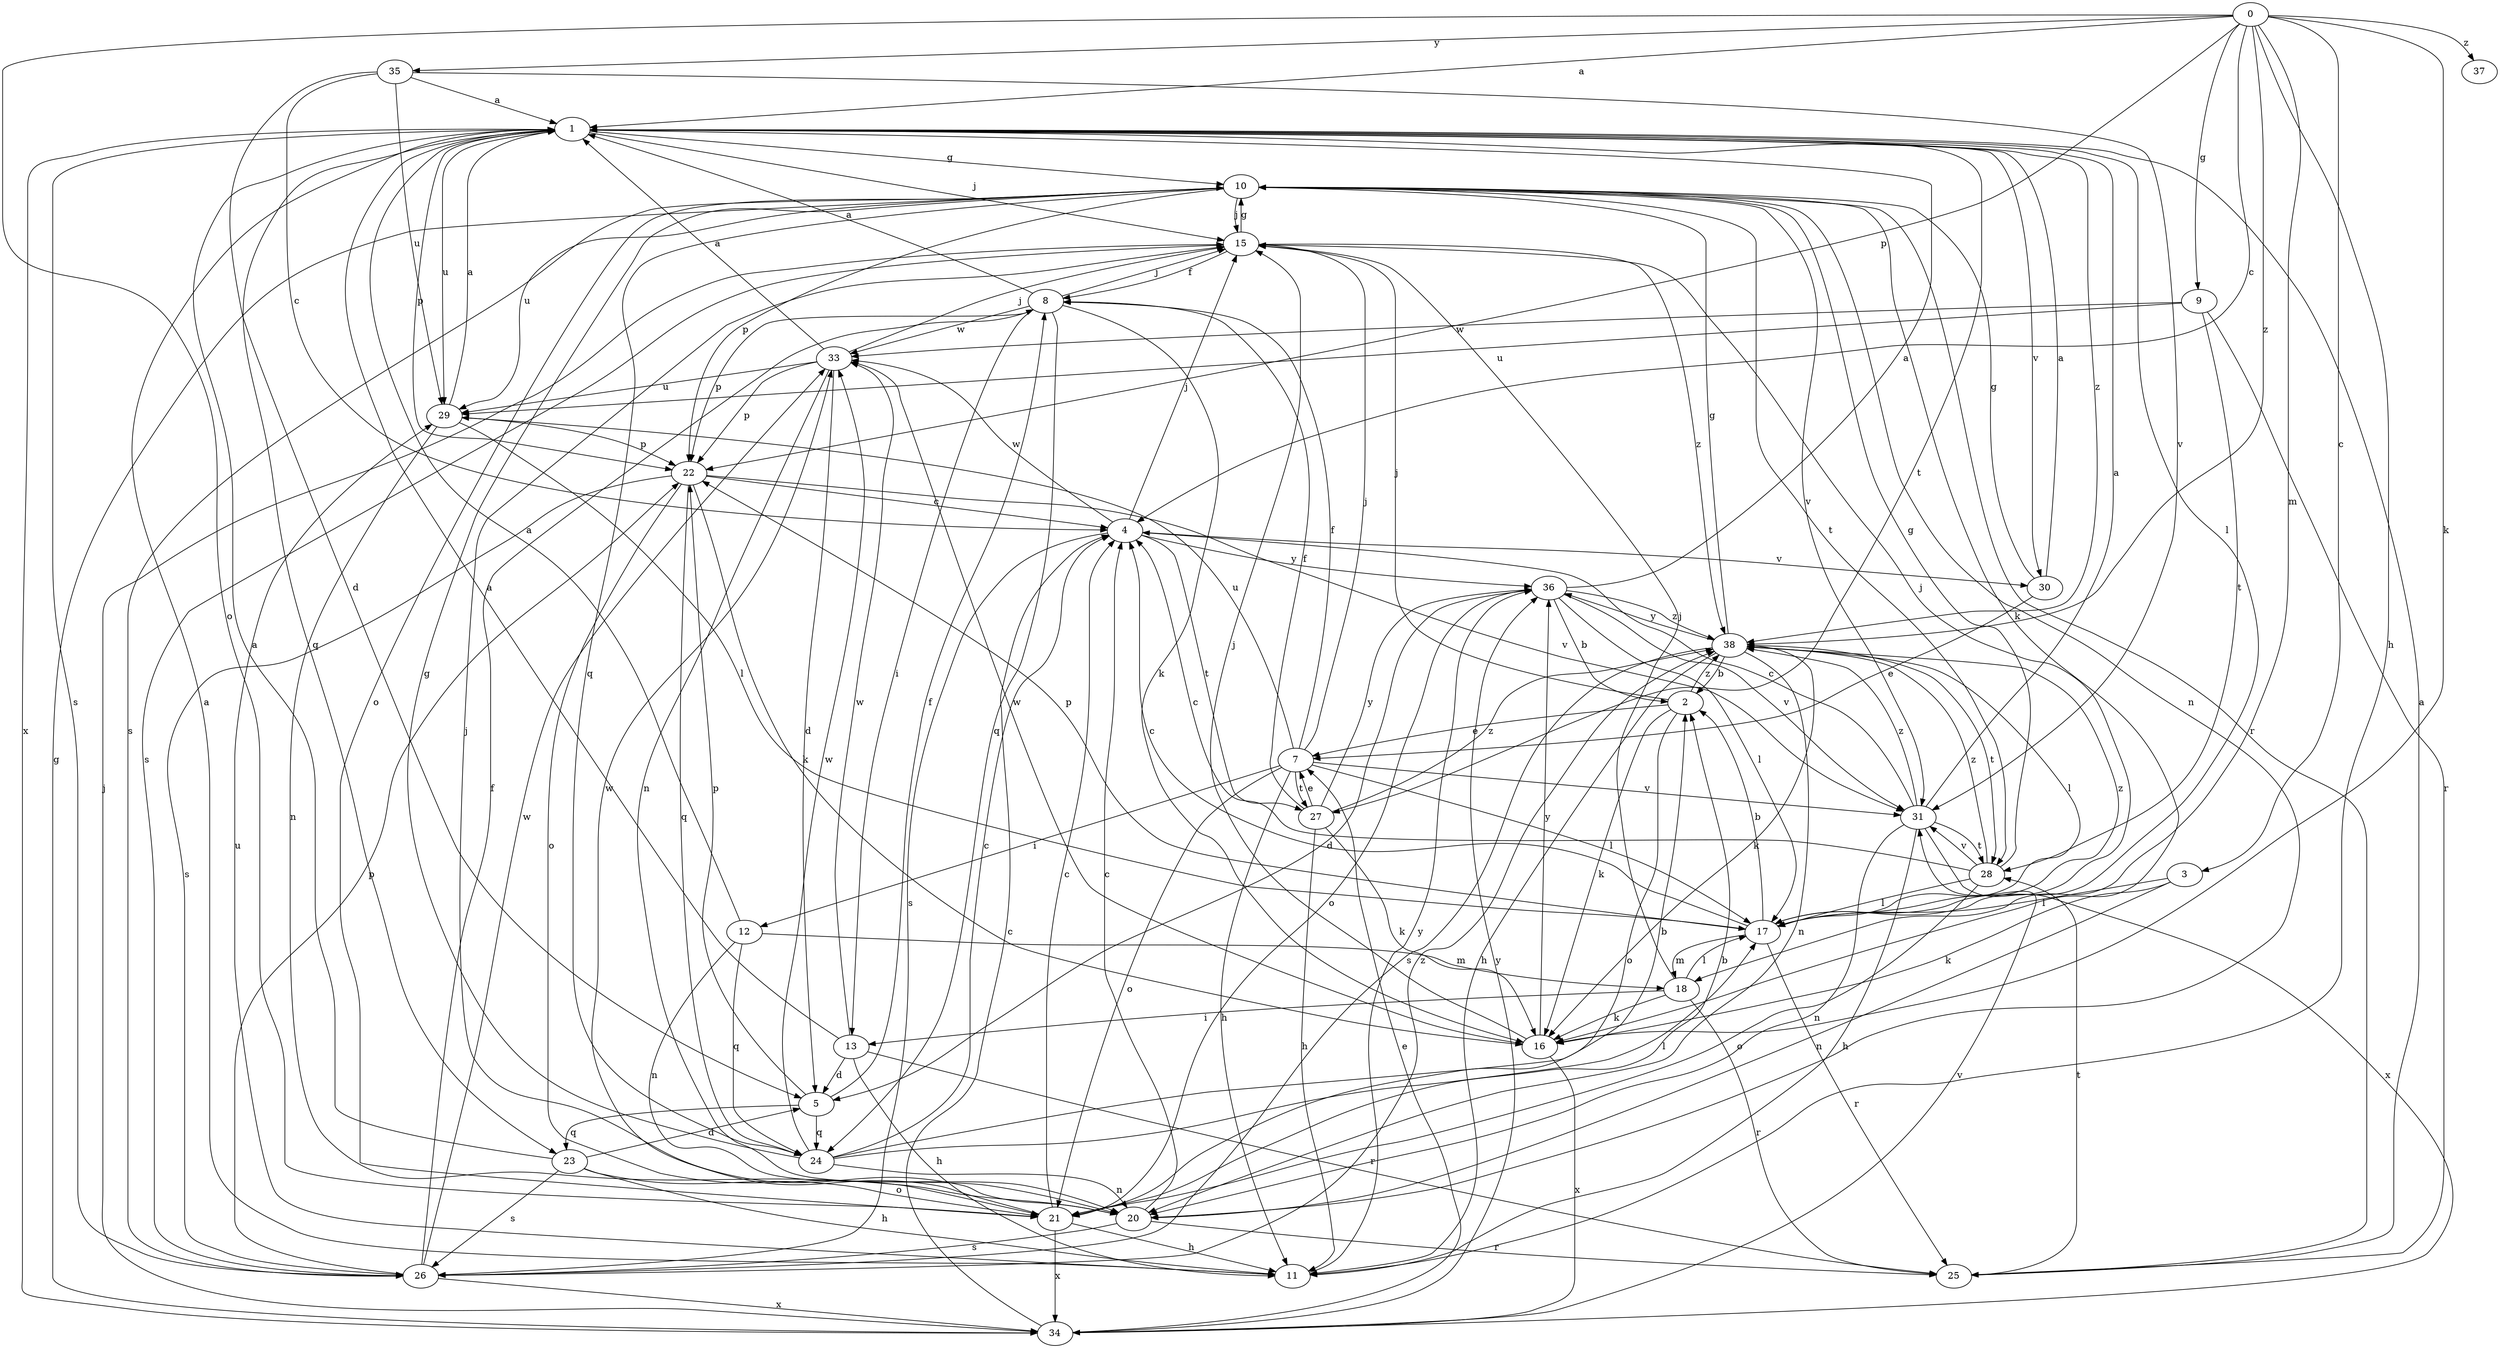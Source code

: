 strict digraph  {
0;
1;
2;
3;
4;
5;
7;
8;
9;
10;
11;
12;
13;
15;
16;
17;
18;
20;
21;
22;
23;
24;
25;
26;
27;
28;
29;
30;
31;
33;
34;
35;
36;
37;
38;
0 -> 1  [label=a];
0 -> 3  [label=c];
0 -> 4  [label=c];
0 -> 9  [label=g];
0 -> 11  [label=h];
0 -> 16  [label=k];
0 -> 18  [label=m];
0 -> 21  [label=o];
0 -> 22  [label=p];
0 -> 35  [label=y];
0 -> 37  [label=z];
0 -> 38  [label=z];
1 -> 10  [label=g];
1 -> 15  [label=j];
1 -> 17  [label=l];
1 -> 22  [label=p];
1 -> 23  [label=q];
1 -> 26  [label=s];
1 -> 27  [label=t];
1 -> 29  [label=u];
1 -> 30  [label=v];
1 -> 34  [label=x];
1 -> 38  [label=z];
2 -> 7  [label=e];
2 -> 15  [label=j];
2 -> 16  [label=k];
2 -> 21  [label=o];
2 -> 38  [label=z];
3 -> 16  [label=k];
3 -> 17  [label=l];
3 -> 20  [label=n];
4 -> 15  [label=j];
4 -> 26  [label=s];
4 -> 27  [label=t];
4 -> 30  [label=v];
4 -> 33  [label=w];
4 -> 36  [label=y];
5 -> 8  [label=f];
5 -> 22  [label=p];
5 -> 23  [label=q];
5 -> 24  [label=q];
7 -> 8  [label=f];
7 -> 11  [label=h];
7 -> 12  [label=i];
7 -> 15  [label=j];
7 -> 17  [label=l];
7 -> 21  [label=o];
7 -> 27  [label=t];
7 -> 29  [label=u];
7 -> 31  [label=v];
8 -> 1  [label=a];
8 -> 13  [label=i];
8 -> 15  [label=j];
8 -> 16  [label=k];
8 -> 22  [label=p];
8 -> 24  [label=q];
8 -> 33  [label=w];
9 -> 25  [label=r];
9 -> 28  [label=t];
9 -> 29  [label=u];
9 -> 33  [label=w];
10 -> 15  [label=j];
10 -> 16  [label=k];
10 -> 20  [label=n];
10 -> 21  [label=o];
10 -> 22  [label=p];
10 -> 24  [label=q];
10 -> 25  [label=r];
10 -> 26  [label=s];
10 -> 28  [label=t];
10 -> 29  [label=u];
10 -> 31  [label=v];
11 -> 1  [label=a];
11 -> 29  [label=u];
11 -> 36  [label=y];
12 -> 1  [label=a];
12 -> 18  [label=m];
12 -> 20  [label=n];
12 -> 24  [label=q];
13 -> 1  [label=a];
13 -> 5  [label=d];
13 -> 11  [label=h];
13 -> 25  [label=r];
13 -> 33  [label=w];
15 -> 8  [label=f];
15 -> 10  [label=g];
15 -> 26  [label=s];
15 -> 38  [label=z];
16 -> 15  [label=j];
16 -> 33  [label=w];
16 -> 34  [label=x];
16 -> 36  [label=y];
17 -> 2  [label=b];
17 -> 4  [label=c];
17 -> 15  [label=j];
17 -> 18  [label=m];
17 -> 22  [label=p];
17 -> 25  [label=r];
17 -> 38  [label=z];
18 -> 13  [label=i];
18 -> 15  [label=j];
18 -> 16  [label=k];
18 -> 17  [label=l];
18 -> 25  [label=r];
20 -> 4  [label=c];
20 -> 15  [label=j];
20 -> 25  [label=r];
20 -> 26  [label=s];
21 -> 2  [label=b];
21 -> 4  [label=c];
21 -> 11  [label=h];
21 -> 33  [label=w];
21 -> 34  [label=x];
22 -> 4  [label=c];
22 -> 16  [label=k];
22 -> 21  [label=o];
22 -> 24  [label=q];
22 -> 26  [label=s];
22 -> 31  [label=v];
23 -> 1  [label=a];
23 -> 5  [label=d];
23 -> 11  [label=h];
23 -> 21  [label=o];
23 -> 26  [label=s];
24 -> 2  [label=b];
24 -> 4  [label=c];
24 -> 10  [label=g];
24 -> 17  [label=l];
24 -> 20  [label=n];
24 -> 33  [label=w];
25 -> 1  [label=a];
25 -> 28  [label=t];
26 -> 8  [label=f];
26 -> 22  [label=p];
26 -> 33  [label=w];
26 -> 34  [label=x];
26 -> 38  [label=z];
27 -> 7  [label=e];
27 -> 8  [label=f];
27 -> 11  [label=h];
27 -> 16  [label=k];
27 -> 36  [label=y];
27 -> 38  [label=z];
28 -> 4  [label=c];
28 -> 10  [label=g];
28 -> 17  [label=l];
28 -> 21  [label=o];
28 -> 31  [label=v];
28 -> 38  [label=z];
29 -> 1  [label=a];
29 -> 17  [label=l];
29 -> 20  [label=n];
29 -> 22  [label=p];
30 -> 1  [label=a];
30 -> 7  [label=e];
30 -> 10  [label=g];
31 -> 1  [label=a];
31 -> 4  [label=c];
31 -> 11  [label=h];
31 -> 20  [label=n];
31 -> 28  [label=t];
31 -> 34  [label=x];
31 -> 38  [label=z];
33 -> 1  [label=a];
33 -> 5  [label=d];
33 -> 15  [label=j];
33 -> 20  [label=n];
33 -> 22  [label=p];
33 -> 29  [label=u];
34 -> 4  [label=c];
34 -> 7  [label=e];
34 -> 10  [label=g];
34 -> 15  [label=j];
34 -> 31  [label=v];
34 -> 36  [label=y];
35 -> 1  [label=a];
35 -> 4  [label=c];
35 -> 5  [label=d];
35 -> 29  [label=u];
35 -> 31  [label=v];
36 -> 1  [label=a];
36 -> 2  [label=b];
36 -> 5  [label=d];
36 -> 17  [label=l];
36 -> 21  [label=o];
36 -> 31  [label=v];
36 -> 38  [label=z];
38 -> 2  [label=b];
38 -> 10  [label=g];
38 -> 11  [label=h];
38 -> 16  [label=k];
38 -> 17  [label=l];
38 -> 20  [label=n];
38 -> 26  [label=s];
38 -> 28  [label=t];
38 -> 36  [label=y];
}
